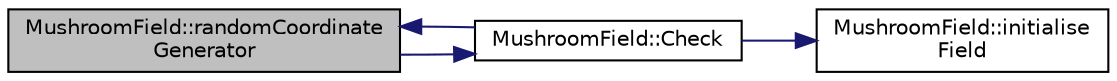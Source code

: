 digraph "MushroomField::randomCoordinateGenerator"
{
  edge [fontname="Helvetica",fontsize="10",labelfontname="Helvetica",labelfontsize="10"];
  node [fontname="Helvetica",fontsize="10",shape=record];
  rankdir="LR";
  Node24 [label="MushroomField::randomCoordinate\lGenerator",height=0.2,width=0.4,color="black", fillcolor="grey75", style="filled", fontcolor="black"];
  Node24 -> Node25 [color="midnightblue",fontsize="10",style="solid",fontname="Helvetica"];
  Node25 [label="MushroomField::Check",height=0.2,width=0.4,color="black", fillcolor="white", style="filled",URL="$class_mushroom_field.html#a8f5280014366536ac0ea12ed2cc6a1cb",tooltip="Checks if the 2D locations of each mushroom is in the same position. "];
  Node25 -> Node24 [color="midnightblue",fontsize="10",style="solid",fontname="Helvetica"];
  Node25 -> Node26 [color="midnightblue",fontsize="10",style="solid",fontname="Helvetica"];
  Node26 [label="MushroomField::initialise\lField",height=0.2,width=0.4,color="black", fillcolor="white", style="filled",URL="$class_mushroom_field.html#a68126ecfccd1b8d9090f14b160c3d3e4",tooltip="Sets the 2D locations of each mushroom. "];
}
